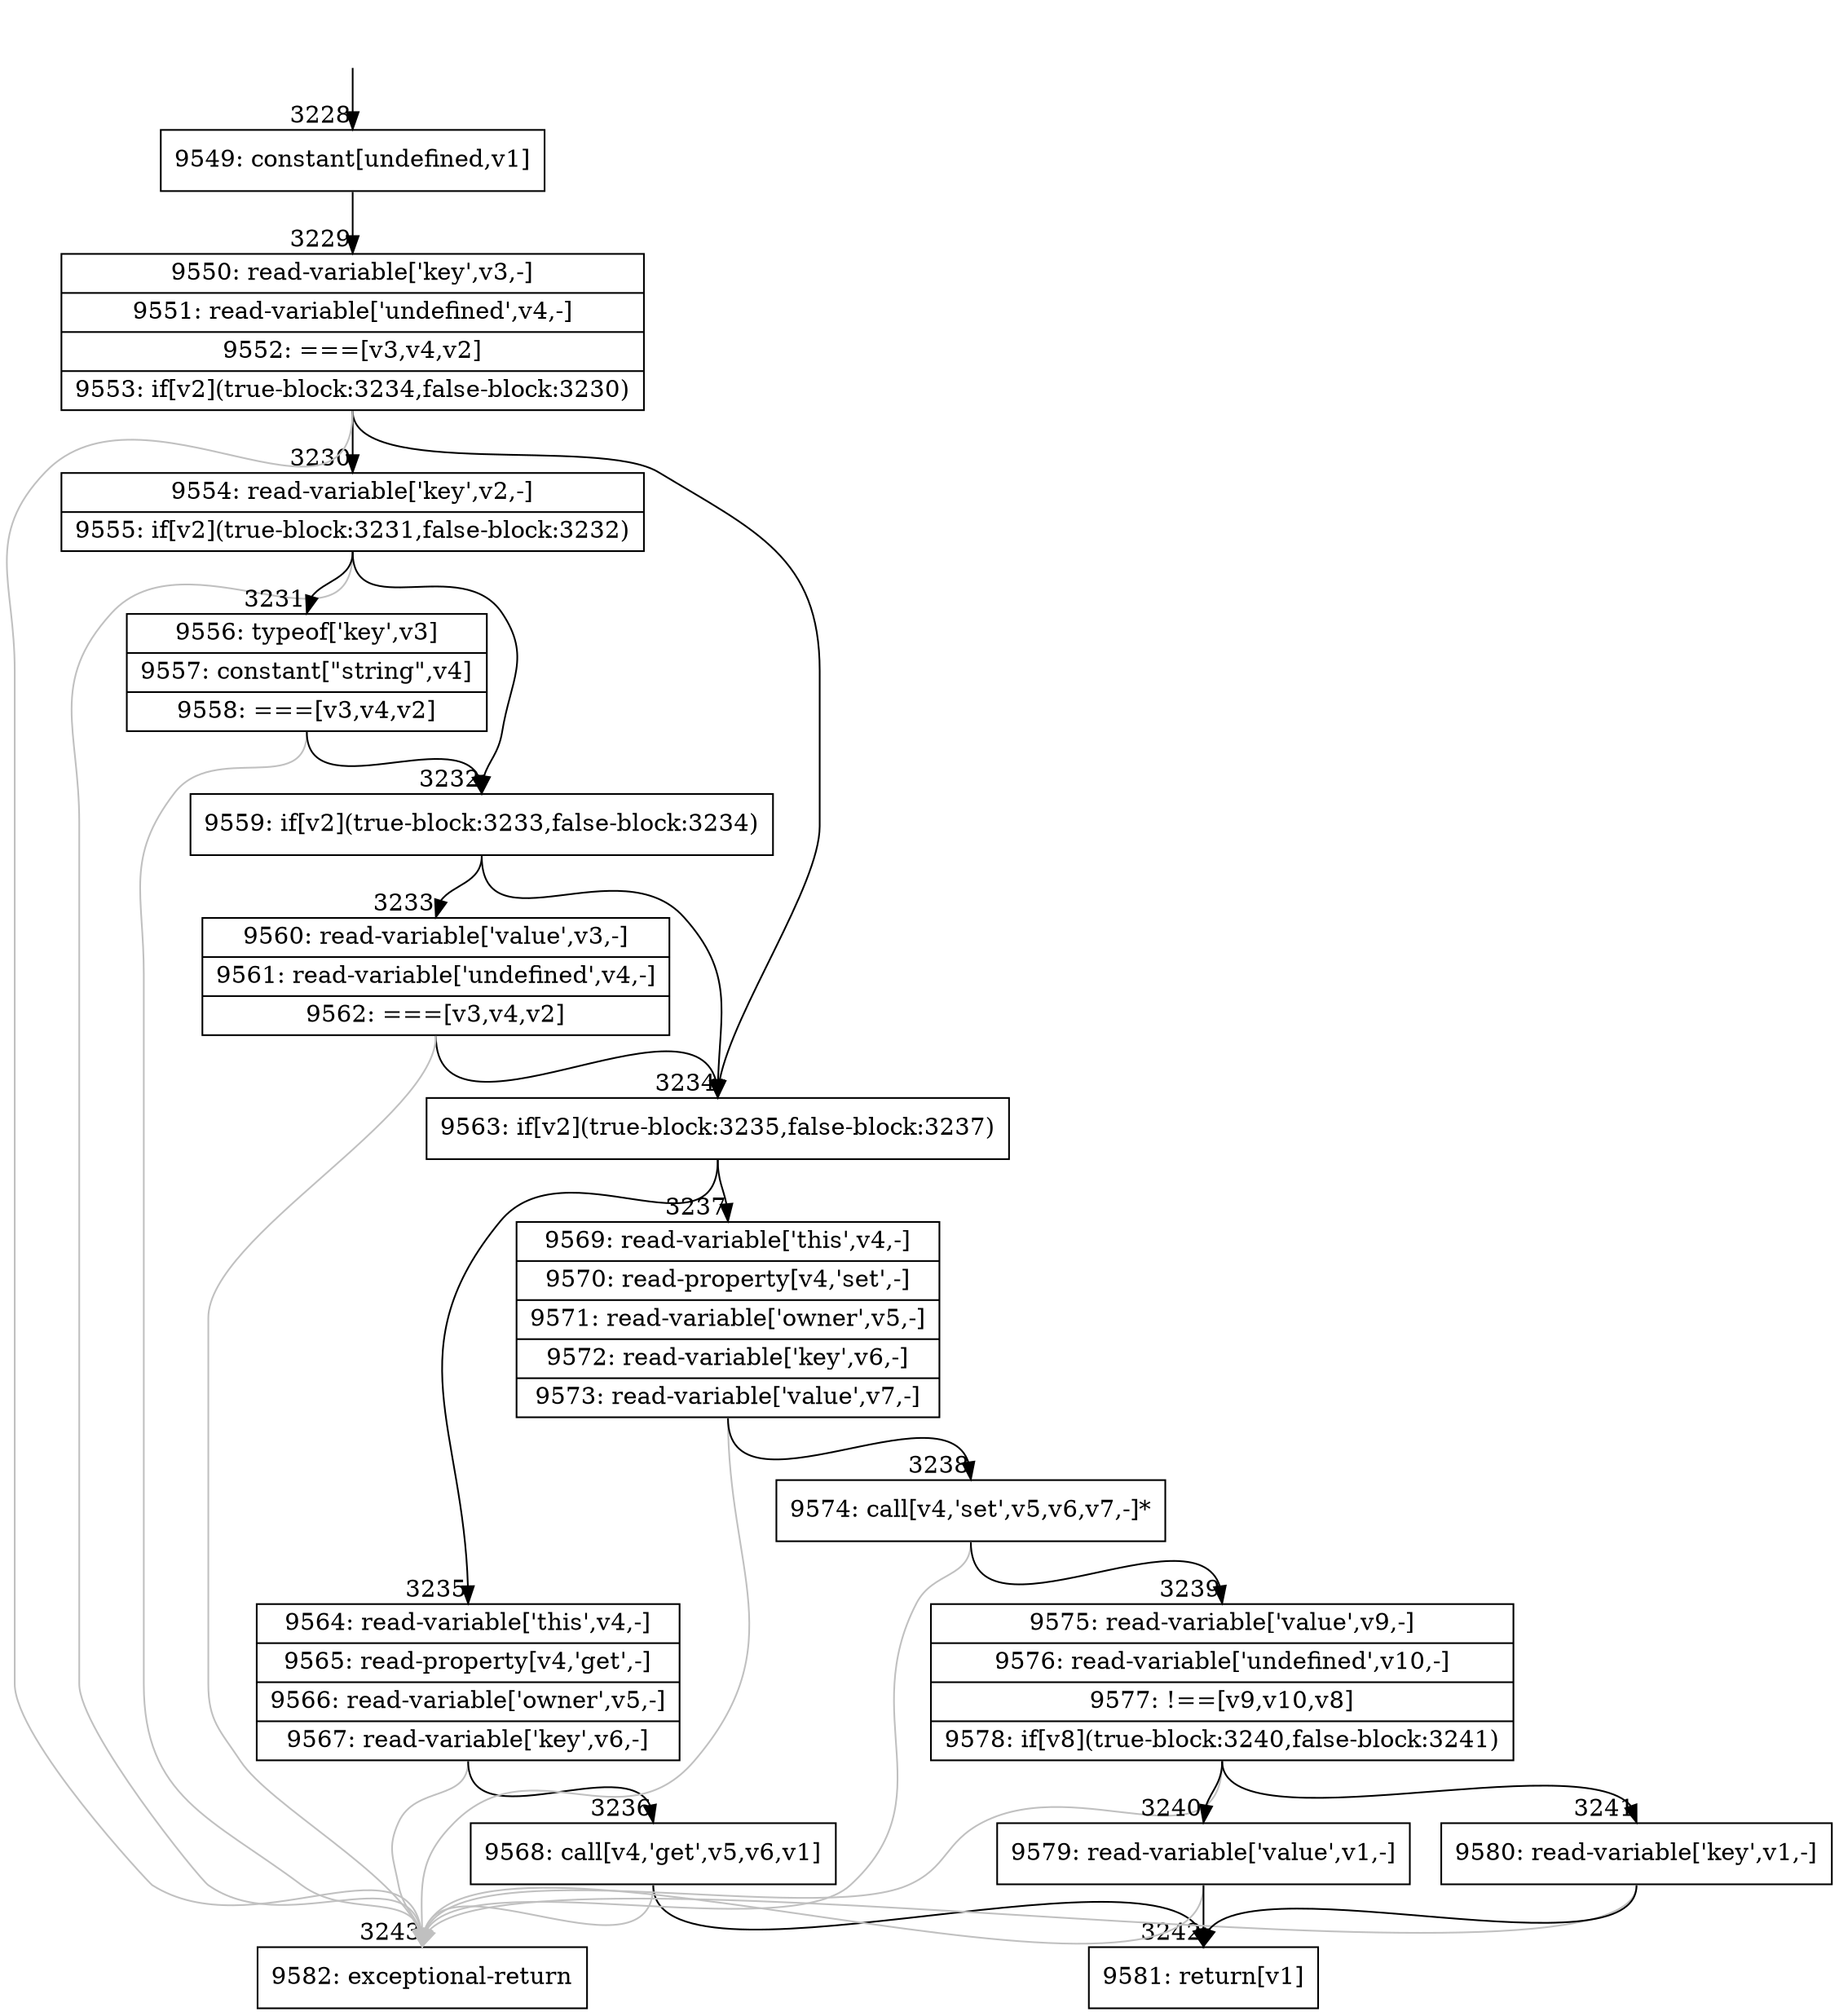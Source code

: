 digraph {
rankdir="TD"
BB_entry211[shape=none,label=""];
BB_entry211 -> BB3228 [tailport=s, headport=n, headlabel="    3228"]
BB3228 [shape=record label="{9549: constant[undefined,v1]}" ] 
BB3228 -> BB3229 [tailport=s, headport=n, headlabel="      3229"]
BB3229 [shape=record label="{9550: read-variable['key',v3,-]|9551: read-variable['undefined',v4,-]|9552: ===[v3,v4,v2]|9553: if[v2](true-block:3234,false-block:3230)}" ] 
BB3229 -> BB3234 [tailport=s, headport=n, headlabel="      3234"]
BB3229 -> BB3230 [tailport=s, headport=n, headlabel="      3230"]
BB3229 -> BB3243 [tailport=s, headport=n, color=gray, headlabel="      3243"]
BB3230 [shape=record label="{9554: read-variable['key',v2,-]|9555: if[v2](true-block:3231,false-block:3232)}" ] 
BB3230 -> BB3232 [tailport=s, headport=n, headlabel="      3232"]
BB3230 -> BB3231 [tailport=s, headport=n, headlabel="      3231"]
BB3230 -> BB3243 [tailport=s, headport=n, color=gray]
BB3231 [shape=record label="{9556: typeof['key',v3]|9557: constant[\"string\",v4]|9558: ===[v3,v4,v2]}" ] 
BB3231 -> BB3232 [tailport=s, headport=n]
BB3231 -> BB3243 [tailport=s, headport=n, color=gray]
BB3232 [shape=record label="{9559: if[v2](true-block:3233,false-block:3234)}" ] 
BB3232 -> BB3234 [tailport=s, headport=n]
BB3232 -> BB3233 [tailport=s, headport=n, headlabel="      3233"]
BB3233 [shape=record label="{9560: read-variable['value',v3,-]|9561: read-variable['undefined',v4,-]|9562: ===[v3,v4,v2]}" ] 
BB3233 -> BB3234 [tailport=s, headport=n]
BB3233 -> BB3243 [tailport=s, headport=n, color=gray]
BB3234 [shape=record label="{9563: if[v2](true-block:3235,false-block:3237)}" ] 
BB3234 -> BB3235 [tailport=s, headport=n, headlabel="      3235"]
BB3234 -> BB3237 [tailport=s, headport=n, headlabel="      3237"]
BB3235 [shape=record label="{9564: read-variable['this',v4,-]|9565: read-property[v4,'get',-]|9566: read-variable['owner',v5,-]|9567: read-variable['key',v6,-]}" ] 
BB3235 -> BB3236 [tailport=s, headport=n, headlabel="      3236"]
BB3235 -> BB3243 [tailport=s, headport=n, color=gray]
BB3236 [shape=record label="{9568: call[v4,'get',v5,v6,v1]}" ] 
BB3236 -> BB3242 [tailport=s, headport=n, headlabel="      3242"]
BB3236 -> BB3243 [tailport=s, headport=n, color=gray]
BB3237 [shape=record label="{9569: read-variable['this',v4,-]|9570: read-property[v4,'set',-]|9571: read-variable['owner',v5,-]|9572: read-variable['key',v6,-]|9573: read-variable['value',v7,-]}" ] 
BB3237 -> BB3238 [tailport=s, headport=n, headlabel="      3238"]
BB3237 -> BB3243 [tailport=s, headport=n, color=gray]
BB3238 [shape=record label="{9574: call[v4,'set',v5,v6,v7,-]*}" ] 
BB3238 -> BB3239 [tailport=s, headport=n, headlabel="      3239"]
BB3238 -> BB3243 [tailport=s, headport=n, color=gray]
BB3239 [shape=record label="{9575: read-variable['value',v9,-]|9576: read-variable['undefined',v10,-]|9577: !==[v9,v10,v8]|9578: if[v8](true-block:3240,false-block:3241)}" ] 
BB3239 -> BB3240 [tailport=s, headport=n, headlabel="      3240"]
BB3239 -> BB3241 [tailport=s, headport=n, headlabel="      3241"]
BB3239 -> BB3243 [tailport=s, headport=n, color=gray]
BB3240 [shape=record label="{9579: read-variable['value',v1,-]}" ] 
BB3240 -> BB3242 [tailport=s, headport=n]
BB3240 -> BB3243 [tailport=s, headport=n, color=gray]
BB3241 [shape=record label="{9580: read-variable['key',v1,-]}" ] 
BB3241 -> BB3242 [tailport=s, headport=n]
BB3241 -> BB3243 [tailport=s, headport=n, color=gray]
BB3242 [shape=record label="{9581: return[v1]}" ] 
BB3243 [shape=record label="{9582: exceptional-return}" ] 
}
